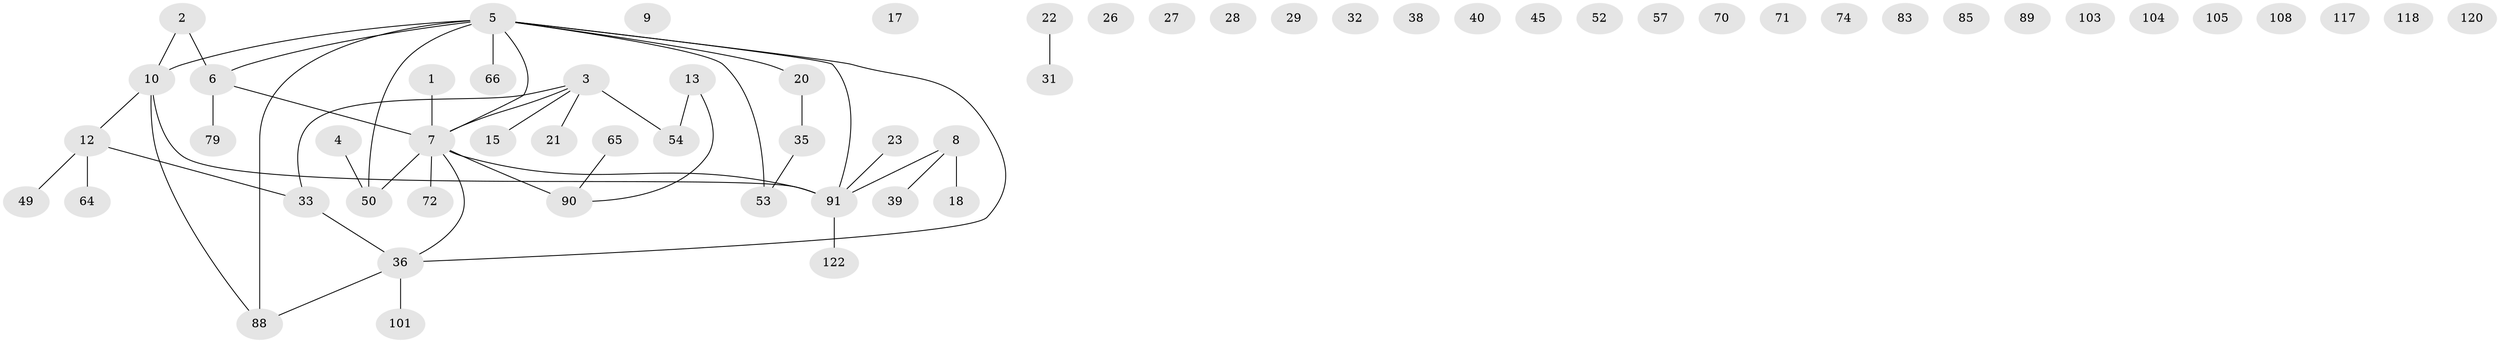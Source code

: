 // original degree distribution, {4: 0.056910569105691054, 2: 0.2601626016260163, 1: 0.2845528455284553, 3: 0.16260162601626016, 0: 0.17886178861788618, 6: 0.016260162601626018, 5: 0.032520325203252036, 7: 0.008130081300813009}
// Generated by graph-tools (version 1.1) at 2025/13/03/09/25 04:13:04]
// undirected, 61 vertices, 46 edges
graph export_dot {
graph [start="1"]
  node [color=gray90,style=filled];
  1 [super="+60+80+93"];
  2 [super="+58+44"];
  3 [super="+11"];
  4 [super="+16+59+51"];
  5 [super="+107+62+25"];
  6 [super="+41+19"];
  7 [super="+75+42+14"];
  8 [super="+30"];
  9;
  10 [super="+24"];
  12 [super="+46+97+100"];
  13 [super="+61"];
  15 [super="+34"];
  17;
  18;
  20 [super="+67"];
  21 [super="+68"];
  22;
  23;
  26 [super="+86"];
  27;
  28;
  29;
  31 [super="+106+37"];
  32;
  33 [super="+73"];
  35 [super="+48"];
  36 [super="+47"];
  38;
  39 [super="+55"];
  40 [super="+109"];
  45;
  49 [super="+111"];
  50;
  52;
  53 [super="+87"];
  54 [super="+98+115"];
  57;
  64;
  65;
  66;
  70;
  71;
  72;
  74 [super="+78"];
  79 [super="+112"];
  83;
  85;
  88 [super="+110"];
  89;
  90 [super="+114+99"];
  91 [super="+116+92"];
  101;
  103;
  104;
  105;
  108;
  117;
  118;
  120;
  122;
  1 -- 7;
  2 -- 10;
  2 -- 6;
  3 -- 33;
  3 -- 21;
  3 -- 54;
  3 -- 7;
  3 -- 15;
  4 -- 50;
  5 -- 66;
  5 -- 36;
  5 -- 6 [weight=2];
  5 -- 50;
  5 -- 20;
  5 -- 53;
  5 -- 88;
  5 -- 91;
  5 -- 7;
  5 -- 10;
  6 -- 79;
  6 -- 7;
  7 -- 50;
  7 -- 36;
  7 -- 90 [weight=2];
  7 -- 91;
  7 -- 72;
  8 -- 18;
  8 -- 91;
  8 -- 39;
  10 -- 88;
  10 -- 91;
  10 -- 12;
  12 -- 64;
  12 -- 33;
  12 -- 49;
  13 -- 90;
  13 -- 54;
  20 -- 35;
  22 -- 31;
  23 -- 91;
  33 -- 36;
  35 -- 53;
  36 -- 88;
  36 -- 101;
  65 -- 90;
  91 -- 122;
}
